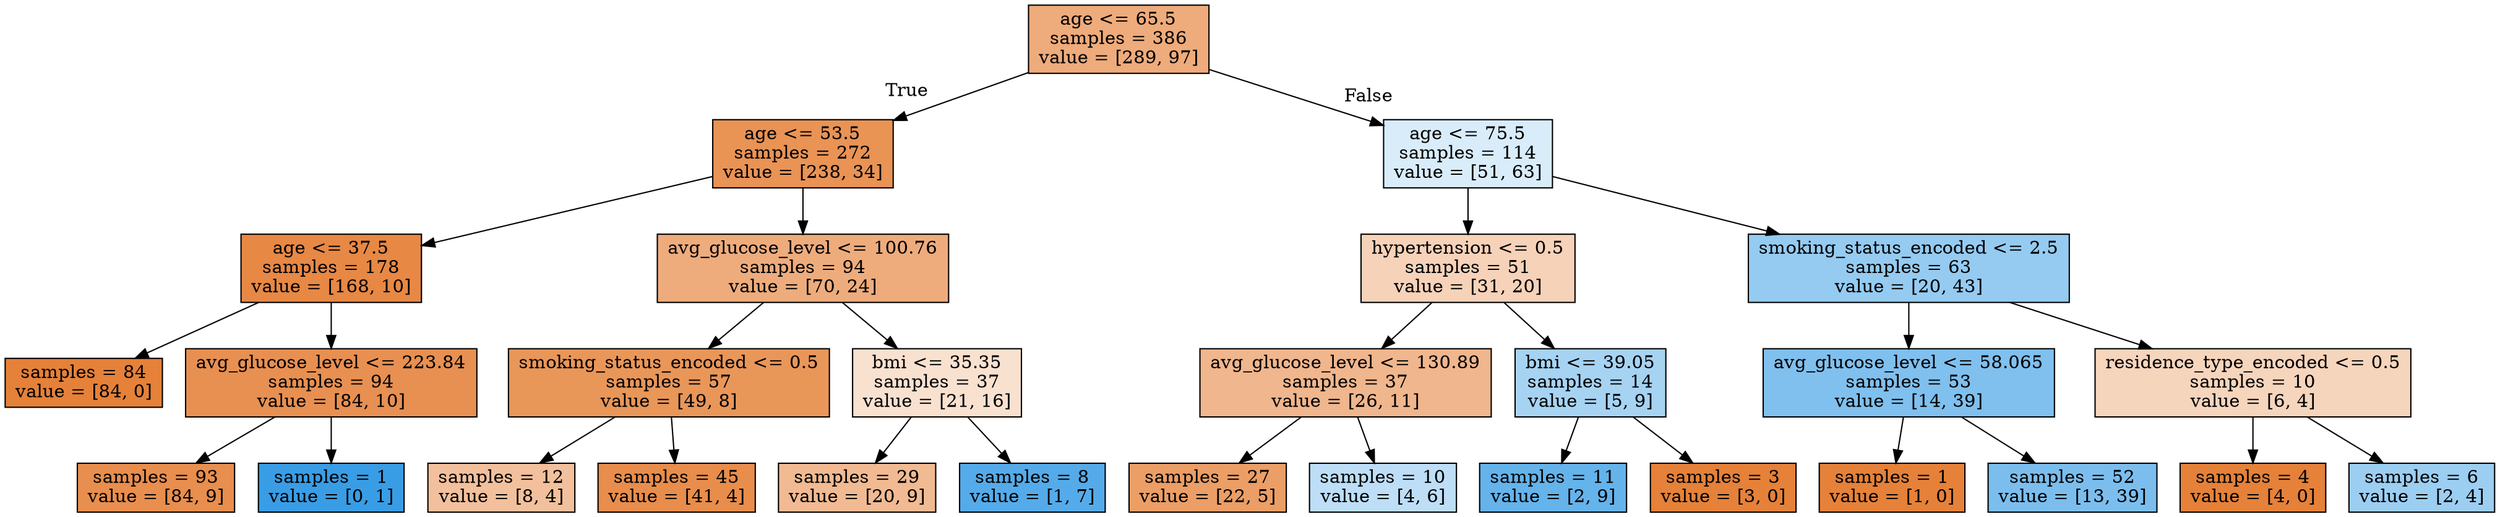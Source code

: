 digraph Tree {
node [shape=box, style="filled", color="black"] ;
0 [label="age <= 65.5\nsamples = 386\nvalue = [289, 97]", fillcolor="#eeab7b"] ;
1 [label="age <= 53.5\nsamples = 272\nvalue = [238, 34]", fillcolor="#e99355"] ;
0 -> 1 [labeldistance=2.5, labelangle=45, headlabel="True"] ;
2 [label="age <= 37.5\nsamples = 178\nvalue = [168, 10]", fillcolor="#e78845"] ;
1 -> 2 ;
3 [label="samples = 84\nvalue = [84, 0]", fillcolor="#e58139"] ;
2 -> 3 ;
4 [label="avg_glucose_level <= 223.84\nsamples = 94\nvalue = [84, 10]", fillcolor="#e89051"] ;
2 -> 4 ;
5 [label="samples = 93\nvalue = [84, 9]", fillcolor="#e88e4e"] ;
4 -> 5 ;
6 [label="samples = 1\nvalue = [0, 1]", fillcolor="#399de5"] ;
4 -> 6 ;
7 [label="avg_glucose_level <= 100.76\nsamples = 94\nvalue = [70, 24]", fillcolor="#eeac7d"] ;
1 -> 7 ;
8 [label="smoking_status_encoded <= 0.5\nsamples = 57\nvalue = [49, 8]", fillcolor="#e99659"] ;
7 -> 8 ;
9 [label="samples = 12\nvalue = [8, 4]", fillcolor="#f2c09c"] ;
8 -> 9 ;
10 [label="samples = 45\nvalue = [41, 4]", fillcolor="#e88d4c"] ;
8 -> 10 ;
11 [label="bmi <= 35.35\nsamples = 37\nvalue = [21, 16]", fillcolor="#f9e1d0"] ;
7 -> 11 ;
12 [label="samples = 29\nvalue = [20, 9]", fillcolor="#f1ba92"] ;
11 -> 12 ;
13 [label="samples = 8\nvalue = [1, 7]", fillcolor="#55abe9"] ;
11 -> 13 ;
14 [label="age <= 75.5\nsamples = 114\nvalue = [51, 63]", fillcolor="#d9ecfa"] ;
0 -> 14 [labeldistance=2.5, labelangle=-45, headlabel="False"] ;
15 [label="hypertension <= 0.5\nsamples = 51\nvalue = [31, 20]", fillcolor="#f6d2b9"] ;
14 -> 15 ;
16 [label="avg_glucose_level <= 130.89\nsamples = 37\nvalue = [26, 11]", fillcolor="#f0b68d"] ;
15 -> 16 ;
17 [label="samples = 27\nvalue = [22, 5]", fillcolor="#eb9e66"] ;
16 -> 17 ;
18 [label="samples = 10\nvalue = [4, 6]", fillcolor="#bddef6"] ;
16 -> 18 ;
19 [label="bmi <= 39.05\nsamples = 14\nvalue = [5, 9]", fillcolor="#a7d3f3"] ;
15 -> 19 ;
20 [label="samples = 11\nvalue = [2, 9]", fillcolor="#65b3eb"] ;
19 -> 20 ;
21 [label="samples = 3\nvalue = [3, 0]", fillcolor="#e58139"] ;
19 -> 21 ;
22 [label="smoking_status_encoded <= 2.5\nsamples = 63\nvalue = [20, 43]", fillcolor="#95cbf1"] ;
14 -> 22 ;
23 [label="avg_glucose_level <= 58.065\nsamples = 53\nvalue = [14, 39]", fillcolor="#80c0ee"] ;
22 -> 23 ;
24 [label="samples = 1\nvalue = [1, 0]", fillcolor="#e58139"] ;
23 -> 24 ;
25 [label="samples = 52\nvalue = [13, 39]", fillcolor="#7bbeee"] ;
23 -> 25 ;
26 [label="residence_type_encoded <= 0.5\nsamples = 10\nvalue = [6, 4]", fillcolor="#f6d5bd"] ;
22 -> 26 ;
27 [label="samples = 4\nvalue = [4, 0]", fillcolor="#e58139"] ;
26 -> 27 ;
28 [label="samples = 6\nvalue = [2, 4]", fillcolor="#9ccef2"] ;
26 -> 28 ;
}